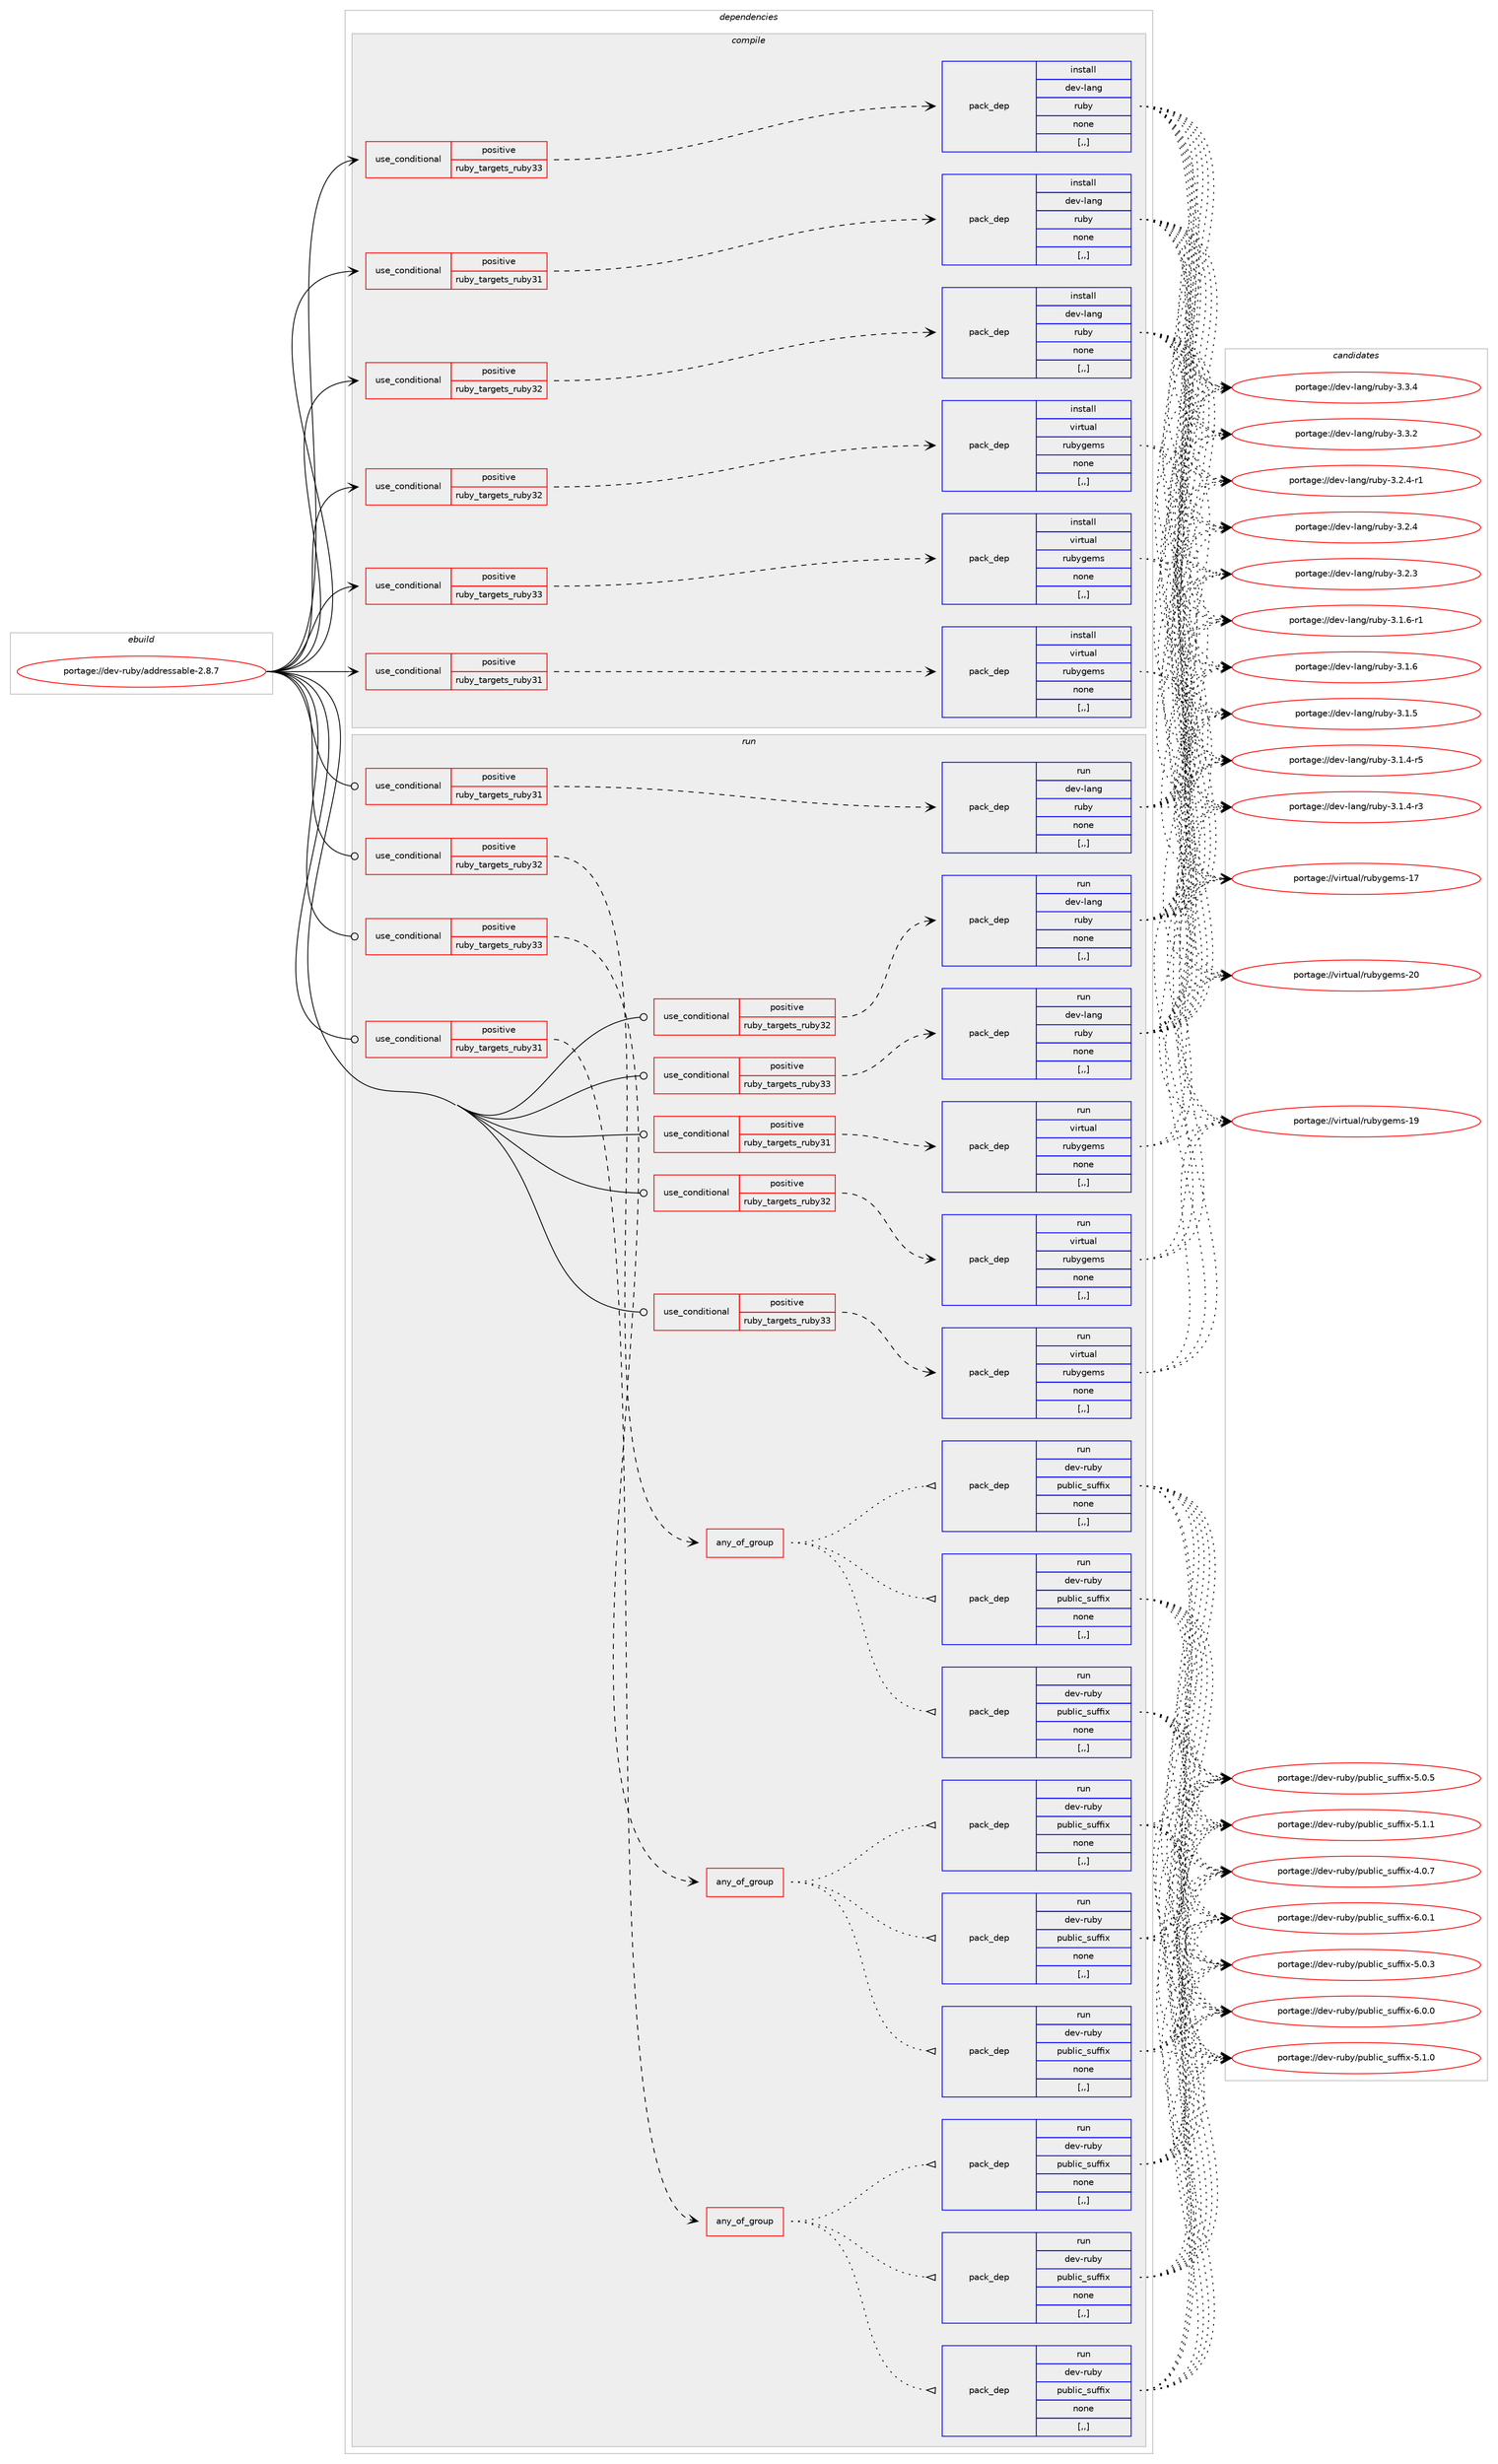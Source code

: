 digraph prolog {

# *************
# Graph options
# *************

newrank=true;
concentrate=true;
compound=true;
graph [rankdir=LR,fontname=Helvetica,fontsize=10,ranksep=1.5];#, ranksep=2.5, nodesep=0.2];
edge  [arrowhead=vee];
node  [fontname=Helvetica,fontsize=10];

# **********
# The ebuild
# **********

subgraph cluster_leftcol {
color=gray;
label=<<i>ebuild</i>>;
id [label="portage://dev-ruby/addressable-2.8.7", color=red, width=4, href="../dev-ruby/addressable-2.8.7.svg"];
}

# ****************
# The dependencies
# ****************

subgraph cluster_midcol {
color=gray;
label=<<i>dependencies</i>>;
subgraph cluster_compile {
fillcolor="#eeeeee";
style=filled;
label=<<i>compile</i>>;
subgraph cond44483 {
dependency176856 [label=<<TABLE BORDER="0" CELLBORDER="1" CELLSPACING="0" CELLPADDING="4"><TR><TD ROWSPAN="3" CELLPADDING="10">use_conditional</TD></TR><TR><TD>positive</TD></TR><TR><TD>ruby_targets_ruby31</TD></TR></TABLE>>, shape=none, color=red];
subgraph pack131088 {
dependency176857 [label=<<TABLE BORDER="0" CELLBORDER="1" CELLSPACING="0" CELLPADDING="4" WIDTH="220"><TR><TD ROWSPAN="6" CELLPADDING="30">pack_dep</TD></TR><TR><TD WIDTH="110">install</TD></TR><TR><TD>dev-lang</TD></TR><TR><TD>ruby</TD></TR><TR><TD>none</TD></TR><TR><TD>[,,]</TD></TR></TABLE>>, shape=none, color=blue];
}
dependency176856:e -> dependency176857:w [weight=20,style="dashed",arrowhead="vee"];
}
id:e -> dependency176856:w [weight=20,style="solid",arrowhead="vee"];
subgraph cond44484 {
dependency176858 [label=<<TABLE BORDER="0" CELLBORDER="1" CELLSPACING="0" CELLPADDING="4"><TR><TD ROWSPAN="3" CELLPADDING="10">use_conditional</TD></TR><TR><TD>positive</TD></TR><TR><TD>ruby_targets_ruby31</TD></TR></TABLE>>, shape=none, color=red];
subgraph pack131089 {
dependency176859 [label=<<TABLE BORDER="0" CELLBORDER="1" CELLSPACING="0" CELLPADDING="4" WIDTH="220"><TR><TD ROWSPAN="6" CELLPADDING="30">pack_dep</TD></TR><TR><TD WIDTH="110">install</TD></TR><TR><TD>virtual</TD></TR><TR><TD>rubygems</TD></TR><TR><TD>none</TD></TR><TR><TD>[,,]</TD></TR></TABLE>>, shape=none, color=blue];
}
dependency176858:e -> dependency176859:w [weight=20,style="dashed",arrowhead="vee"];
}
id:e -> dependency176858:w [weight=20,style="solid",arrowhead="vee"];
subgraph cond44485 {
dependency176860 [label=<<TABLE BORDER="0" CELLBORDER="1" CELLSPACING="0" CELLPADDING="4"><TR><TD ROWSPAN="3" CELLPADDING="10">use_conditional</TD></TR><TR><TD>positive</TD></TR><TR><TD>ruby_targets_ruby32</TD></TR></TABLE>>, shape=none, color=red];
subgraph pack131090 {
dependency176861 [label=<<TABLE BORDER="0" CELLBORDER="1" CELLSPACING="0" CELLPADDING="4" WIDTH="220"><TR><TD ROWSPAN="6" CELLPADDING="30">pack_dep</TD></TR><TR><TD WIDTH="110">install</TD></TR><TR><TD>dev-lang</TD></TR><TR><TD>ruby</TD></TR><TR><TD>none</TD></TR><TR><TD>[,,]</TD></TR></TABLE>>, shape=none, color=blue];
}
dependency176860:e -> dependency176861:w [weight=20,style="dashed",arrowhead="vee"];
}
id:e -> dependency176860:w [weight=20,style="solid",arrowhead="vee"];
subgraph cond44486 {
dependency176862 [label=<<TABLE BORDER="0" CELLBORDER="1" CELLSPACING="0" CELLPADDING="4"><TR><TD ROWSPAN="3" CELLPADDING="10">use_conditional</TD></TR><TR><TD>positive</TD></TR><TR><TD>ruby_targets_ruby32</TD></TR></TABLE>>, shape=none, color=red];
subgraph pack131091 {
dependency176863 [label=<<TABLE BORDER="0" CELLBORDER="1" CELLSPACING="0" CELLPADDING="4" WIDTH="220"><TR><TD ROWSPAN="6" CELLPADDING="30">pack_dep</TD></TR><TR><TD WIDTH="110">install</TD></TR><TR><TD>virtual</TD></TR><TR><TD>rubygems</TD></TR><TR><TD>none</TD></TR><TR><TD>[,,]</TD></TR></TABLE>>, shape=none, color=blue];
}
dependency176862:e -> dependency176863:w [weight=20,style="dashed",arrowhead="vee"];
}
id:e -> dependency176862:w [weight=20,style="solid",arrowhead="vee"];
subgraph cond44487 {
dependency176864 [label=<<TABLE BORDER="0" CELLBORDER="1" CELLSPACING="0" CELLPADDING="4"><TR><TD ROWSPAN="3" CELLPADDING="10">use_conditional</TD></TR><TR><TD>positive</TD></TR><TR><TD>ruby_targets_ruby33</TD></TR></TABLE>>, shape=none, color=red];
subgraph pack131092 {
dependency176865 [label=<<TABLE BORDER="0" CELLBORDER="1" CELLSPACING="0" CELLPADDING="4" WIDTH="220"><TR><TD ROWSPAN="6" CELLPADDING="30">pack_dep</TD></TR><TR><TD WIDTH="110">install</TD></TR><TR><TD>dev-lang</TD></TR><TR><TD>ruby</TD></TR><TR><TD>none</TD></TR><TR><TD>[,,]</TD></TR></TABLE>>, shape=none, color=blue];
}
dependency176864:e -> dependency176865:w [weight=20,style="dashed",arrowhead="vee"];
}
id:e -> dependency176864:w [weight=20,style="solid",arrowhead="vee"];
subgraph cond44488 {
dependency176866 [label=<<TABLE BORDER="0" CELLBORDER="1" CELLSPACING="0" CELLPADDING="4"><TR><TD ROWSPAN="3" CELLPADDING="10">use_conditional</TD></TR><TR><TD>positive</TD></TR><TR><TD>ruby_targets_ruby33</TD></TR></TABLE>>, shape=none, color=red];
subgraph pack131093 {
dependency176867 [label=<<TABLE BORDER="0" CELLBORDER="1" CELLSPACING="0" CELLPADDING="4" WIDTH="220"><TR><TD ROWSPAN="6" CELLPADDING="30">pack_dep</TD></TR><TR><TD WIDTH="110">install</TD></TR><TR><TD>virtual</TD></TR><TR><TD>rubygems</TD></TR><TR><TD>none</TD></TR><TR><TD>[,,]</TD></TR></TABLE>>, shape=none, color=blue];
}
dependency176866:e -> dependency176867:w [weight=20,style="dashed",arrowhead="vee"];
}
id:e -> dependency176866:w [weight=20,style="solid",arrowhead="vee"];
}
subgraph cluster_compileandrun {
fillcolor="#eeeeee";
style=filled;
label=<<i>compile and run</i>>;
}
subgraph cluster_run {
fillcolor="#eeeeee";
style=filled;
label=<<i>run</i>>;
subgraph cond44489 {
dependency176868 [label=<<TABLE BORDER="0" CELLBORDER="1" CELLSPACING="0" CELLPADDING="4"><TR><TD ROWSPAN="3" CELLPADDING="10">use_conditional</TD></TR><TR><TD>positive</TD></TR><TR><TD>ruby_targets_ruby31</TD></TR></TABLE>>, shape=none, color=red];
subgraph any1135 {
dependency176869 [label=<<TABLE BORDER="0" CELLBORDER="1" CELLSPACING="0" CELLPADDING="4"><TR><TD CELLPADDING="10">any_of_group</TD></TR></TABLE>>, shape=none, color=red];subgraph pack131094 {
dependency176870 [label=<<TABLE BORDER="0" CELLBORDER="1" CELLSPACING="0" CELLPADDING="4" WIDTH="220"><TR><TD ROWSPAN="6" CELLPADDING="30">pack_dep</TD></TR><TR><TD WIDTH="110">run</TD></TR><TR><TD>dev-ruby</TD></TR><TR><TD>public_suffix</TD></TR><TR><TD>none</TD></TR><TR><TD>[,,]</TD></TR></TABLE>>, shape=none, color=blue];
}
dependency176869:e -> dependency176870:w [weight=20,style="dotted",arrowhead="oinv"];
subgraph pack131095 {
dependency176871 [label=<<TABLE BORDER="0" CELLBORDER="1" CELLSPACING="0" CELLPADDING="4" WIDTH="220"><TR><TD ROWSPAN="6" CELLPADDING="30">pack_dep</TD></TR><TR><TD WIDTH="110">run</TD></TR><TR><TD>dev-ruby</TD></TR><TR><TD>public_suffix</TD></TR><TR><TD>none</TD></TR><TR><TD>[,,]</TD></TR></TABLE>>, shape=none, color=blue];
}
dependency176869:e -> dependency176871:w [weight=20,style="dotted",arrowhead="oinv"];
subgraph pack131096 {
dependency176872 [label=<<TABLE BORDER="0" CELLBORDER="1" CELLSPACING="0" CELLPADDING="4" WIDTH="220"><TR><TD ROWSPAN="6" CELLPADDING="30">pack_dep</TD></TR><TR><TD WIDTH="110">run</TD></TR><TR><TD>dev-ruby</TD></TR><TR><TD>public_suffix</TD></TR><TR><TD>none</TD></TR><TR><TD>[,,]</TD></TR></TABLE>>, shape=none, color=blue];
}
dependency176869:e -> dependency176872:w [weight=20,style="dotted",arrowhead="oinv"];
}
dependency176868:e -> dependency176869:w [weight=20,style="dashed",arrowhead="vee"];
}
id:e -> dependency176868:w [weight=20,style="solid",arrowhead="odot"];
subgraph cond44490 {
dependency176873 [label=<<TABLE BORDER="0" CELLBORDER="1" CELLSPACING="0" CELLPADDING="4"><TR><TD ROWSPAN="3" CELLPADDING="10">use_conditional</TD></TR><TR><TD>positive</TD></TR><TR><TD>ruby_targets_ruby31</TD></TR></TABLE>>, shape=none, color=red];
subgraph pack131097 {
dependency176874 [label=<<TABLE BORDER="0" CELLBORDER="1" CELLSPACING="0" CELLPADDING="4" WIDTH="220"><TR><TD ROWSPAN="6" CELLPADDING="30">pack_dep</TD></TR><TR><TD WIDTH="110">run</TD></TR><TR><TD>dev-lang</TD></TR><TR><TD>ruby</TD></TR><TR><TD>none</TD></TR><TR><TD>[,,]</TD></TR></TABLE>>, shape=none, color=blue];
}
dependency176873:e -> dependency176874:w [weight=20,style="dashed",arrowhead="vee"];
}
id:e -> dependency176873:w [weight=20,style="solid",arrowhead="odot"];
subgraph cond44491 {
dependency176875 [label=<<TABLE BORDER="0" CELLBORDER="1" CELLSPACING="0" CELLPADDING="4"><TR><TD ROWSPAN="3" CELLPADDING="10">use_conditional</TD></TR><TR><TD>positive</TD></TR><TR><TD>ruby_targets_ruby31</TD></TR></TABLE>>, shape=none, color=red];
subgraph pack131098 {
dependency176876 [label=<<TABLE BORDER="0" CELLBORDER="1" CELLSPACING="0" CELLPADDING="4" WIDTH="220"><TR><TD ROWSPAN="6" CELLPADDING="30">pack_dep</TD></TR><TR><TD WIDTH="110">run</TD></TR><TR><TD>virtual</TD></TR><TR><TD>rubygems</TD></TR><TR><TD>none</TD></TR><TR><TD>[,,]</TD></TR></TABLE>>, shape=none, color=blue];
}
dependency176875:e -> dependency176876:w [weight=20,style="dashed",arrowhead="vee"];
}
id:e -> dependency176875:w [weight=20,style="solid",arrowhead="odot"];
subgraph cond44492 {
dependency176877 [label=<<TABLE BORDER="0" CELLBORDER="1" CELLSPACING="0" CELLPADDING="4"><TR><TD ROWSPAN="3" CELLPADDING="10">use_conditional</TD></TR><TR><TD>positive</TD></TR><TR><TD>ruby_targets_ruby32</TD></TR></TABLE>>, shape=none, color=red];
subgraph any1136 {
dependency176878 [label=<<TABLE BORDER="0" CELLBORDER="1" CELLSPACING="0" CELLPADDING="4"><TR><TD CELLPADDING="10">any_of_group</TD></TR></TABLE>>, shape=none, color=red];subgraph pack131099 {
dependency176879 [label=<<TABLE BORDER="0" CELLBORDER="1" CELLSPACING="0" CELLPADDING="4" WIDTH="220"><TR><TD ROWSPAN="6" CELLPADDING="30">pack_dep</TD></TR><TR><TD WIDTH="110">run</TD></TR><TR><TD>dev-ruby</TD></TR><TR><TD>public_suffix</TD></TR><TR><TD>none</TD></TR><TR><TD>[,,]</TD></TR></TABLE>>, shape=none, color=blue];
}
dependency176878:e -> dependency176879:w [weight=20,style="dotted",arrowhead="oinv"];
subgraph pack131100 {
dependency176880 [label=<<TABLE BORDER="0" CELLBORDER="1" CELLSPACING="0" CELLPADDING="4" WIDTH="220"><TR><TD ROWSPAN="6" CELLPADDING="30">pack_dep</TD></TR><TR><TD WIDTH="110">run</TD></TR><TR><TD>dev-ruby</TD></TR><TR><TD>public_suffix</TD></TR><TR><TD>none</TD></TR><TR><TD>[,,]</TD></TR></TABLE>>, shape=none, color=blue];
}
dependency176878:e -> dependency176880:w [weight=20,style="dotted",arrowhead="oinv"];
subgraph pack131101 {
dependency176881 [label=<<TABLE BORDER="0" CELLBORDER="1" CELLSPACING="0" CELLPADDING="4" WIDTH="220"><TR><TD ROWSPAN="6" CELLPADDING="30">pack_dep</TD></TR><TR><TD WIDTH="110">run</TD></TR><TR><TD>dev-ruby</TD></TR><TR><TD>public_suffix</TD></TR><TR><TD>none</TD></TR><TR><TD>[,,]</TD></TR></TABLE>>, shape=none, color=blue];
}
dependency176878:e -> dependency176881:w [weight=20,style="dotted",arrowhead="oinv"];
}
dependency176877:e -> dependency176878:w [weight=20,style="dashed",arrowhead="vee"];
}
id:e -> dependency176877:w [weight=20,style="solid",arrowhead="odot"];
subgraph cond44493 {
dependency176882 [label=<<TABLE BORDER="0" CELLBORDER="1" CELLSPACING="0" CELLPADDING="4"><TR><TD ROWSPAN="3" CELLPADDING="10">use_conditional</TD></TR><TR><TD>positive</TD></TR><TR><TD>ruby_targets_ruby32</TD></TR></TABLE>>, shape=none, color=red];
subgraph pack131102 {
dependency176883 [label=<<TABLE BORDER="0" CELLBORDER="1" CELLSPACING="0" CELLPADDING="4" WIDTH="220"><TR><TD ROWSPAN="6" CELLPADDING="30">pack_dep</TD></TR><TR><TD WIDTH="110">run</TD></TR><TR><TD>dev-lang</TD></TR><TR><TD>ruby</TD></TR><TR><TD>none</TD></TR><TR><TD>[,,]</TD></TR></TABLE>>, shape=none, color=blue];
}
dependency176882:e -> dependency176883:w [weight=20,style="dashed",arrowhead="vee"];
}
id:e -> dependency176882:w [weight=20,style="solid",arrowhead="odot"];
subgraph cond44494 {
dependency176884 [label=<<TABLE BORDER="0" CELLBORDER="1" CELLSPACING="0" CELLPADDING="4"><TR><TD ROWSPAN="3" CELLPADDING="10">use_conditional</TD></TR><TR><TD>positive</TD></TR><TR><TD>ruby_targets_ruby32</TD></TR></TABLE>>, shape=none, color=red];
subgraph pack131103 {
dependency176885 [label=<<TABLE BORDER="0" CELLBORDER="1" CELLSPACING="0" CELLPADDING="4" WIDTH="220"><TR><TD ROWSPAN="6" CELLPADDING="30">pack_dep</TD></TR><TR><TD WIDTH="110">run</TD></TR><TR><TD>virtual</TD></TR><TR><TD>rubygems</TD></TR><TR><TD>none</TD></TR><TR><TD>[,,]</TD></TR></TABLE>>, shape=none, color=blue];
}
dependency176884:e -> dependency176885:w [weight=20,style="dashed",arrowhead="vee"];
}
id:e -> dependency176884:w [weight=20,style="solid",arrowhead="odot"];
subgraph cond44495 {
dependency176886 [label=<<TABLE BORDER="0" CELLBORDER="1" CELLSPACING="0" CELLPADDING="4"><TR><TD ROWSPAN="3" CELLPADDING="10">use_conditional</TD></TR><TR><TD>positive</TD></TR><TR><TD>ruby_targets_ruby33</TD></TR></TABLE>>, shape=none, color=red];
subgraph any1137 {
dependency176887 [label=<<TABLE BORDER="0" CELLBORDER="1" CELLSPACING="0" CELLPADDING="4"><TR><TD CELLPADDING="10">any_of_group</TD></TR></TABLE>>, shape=none, color=red];subgraph pack131104 {
dependency176888 [label=<<TABLE BORDER="0" CELLBORDER="1" CELLSPACING="0" CELLPADDING="4" WIDTH="220"><TR><TD ROWSPAN="6" CELLPADDING="30">pack_dep</TD></TR><TR><TD WIDTH="110">run</TD></TR><TR><TD>dev-ruby</TD></TR><TR><TD>public_suffix</TD></TR><TR><TD>none</TD></TR><TR><TD>[,,]</TD></TR></TABLE>>, shape=none, color=blue];
}
dependency176887:e -> dependency176888:w [weight=20,style="dotted",arrowhead="oinv"];
subgraph pack131105 {
dependency176889 [label=<<TABLE BORDER="0" CELLBORDER="1" CELLSPACING="0" CELLPADDING="4" WIDTH="220"><TR><TD ROWSPAN="6" CELLPADDING="30">pack_dep</TD></TR><TR><TD WIDTH="110">run</TD></TR><TR><TD>dev-ruby</TD></TR><TR><TD>public_suffix</TD></TR><TR><TD>none</TD></TR><TR><TD>[,,]</TD></TR></TABLE>>, shape=none, color=blue];
}
dependency176887:e -> dependency176889:w [weight=20,style="dotted",arrowhead="oinv"];
subgraph pack131106 {
dependency176890 [label=<<TABLE BORDER="0" CELLBORDER="1" CELLSPACING="0" CELLPADDING="4" WIDTH="220"><TR><TD ROWSPAN="6" CELLPADDING="30">pack_dep</TD></TR><TR><TD WIDTH="110">run</TD></TR><TR><TD>dev-ruby</TD></TR><TR><TD>public_suffix</TD></TR><TR><TD>none</TD></TR><TR><TD>[,,]</TD></TR></TABLE>>, shape=none, color=blue];
}
dependency176887:e -> dependency176890:w [weight=20,style="dotted",arrowhead="oinv"];
}
dependency176886:e -> dependency176887:w [weight=20,style="dashed",arrowhead="vee"];
}
id:e -> dependency176886:w [weight=20,style="solid",arrowhead="odot"];
subgraph cond44496 {
dependency176891 [label=<<TABLE BORDER="0" CELLBORDER="1" CELLSPACING="0" CELLPADDING="4"><TR><TD ROWSPAN="3" CELLPADDING="10">use_conditional</TD></TR><TR><TD>positive</TD></TR><TR><TD>ruby_targets_ruby33</TD></TR></TABLE>>, shape=none, color=red];
subgraph pack131107 {
dependency176892 [label=<<TABLE BORDER="0" CELLBORDER="1" CELLSPACING="0" CELLPADDING="4" WIDTH="220"><TR><TD ROWSPAN="6" CELLPADDING="30">pack_dep</TD></TR><TR><TD WIDTH="110">run</TD></TR><TR><TD>dev-lang</TD></TR><TR><TD>ruby</TD></TR><TR><TD>none</TD></TR><TR><TD>[,,]</TD></TR></TABLE>>, shape=none, color=blue];
}
dependency176891:e -> dependency176892:w [weight=20,style="dashed",arrowhead="vee"];
}
id:e -> dependency176891:w [weight=20,style="solid",arrowhead="odot"];
subgraph cond44497 {
dependency176893 [label=<<TABLE BORDER="0" CELLBORDER="1" CELLSPACING="0" CELLPADDING="4"><TR><TD ROWSPAN="3" CELLPADDING="10">use_conditional</TD></TR><TR><TD>positive</TD></TR><TR><TD>ruby_targets_ruby33</TD></TR></TABLE>>, shape=none, color=red];
subgraph pack131108 {
dependency176894 [label=<<TABLE BORDER="0" CELLBORDER="1" CELLSPACING="0" CELLPADDING="4" WIDTH="220"><TR><TD ROWSPAN="6" CELLPADDING="30">pack_dep</TD></TR><TR><TD WIDTH="110">run</TD></TR><TR><TD>virtual</TD></TR><TR><TD>rubygems</TD></TR><TR><TD>none</TD></TR><TR><TD>[,,]</TD></TR></TABLE>>, shape=none, color=blue];
}
dependency176893:e -> dependency176894:w [weight=20,style="dashed",arrowhead="vee"];
}
id:e -> dependency176893:w [weight=20,style="solid",arrowhead="odot"];
}
}

# **************
# The candidates
# **************

subgraph cluster_choices {
rank=same;
color=gray;
label=<<i>candidates</i>>;

subgraph choice131088 {
color=black;
nodesep=1;
choice10010111845108971101034711411798121455146514652 [label="portage://dev-lang/ruby-3.3.4", color=red, width=4,href="../dev-lang/ruby-3.3.4.svg"];
choice10010111845108971101034711411798121455146514650 [label="portage://dev-lang/ruby-3.3.2", color=red, width=4,href="../dev-lang/ruby-3.3.2.svg"];
choice100101118451089711010347114117981214551465046524511449 [label="portage://dev-lang/ruby-3.2.4-r1", color=red, width=4,href="../dev-lang/ruby-3.2.4-r1.svg"];
choice10010111845108971101034711411798121455146504652 [label="portage://dev-lang/ruby-3.2.4", color=red, width=4,href="../dev-lang/ruby-3.2.4.svg"];
choice10010111845108971101034711411798121455146504651 [label="portage://dev-lang/ruby-3.2.3", color=red, width=4,href="../dev-lang/ruby-3.2.3.svg"];
choice100101118451089711010347114117981214551464946544511449 [label="portage://dev-lang/ruby-3.1.6-r1", color=red, width=4,href="../dev-lang/ruby-3.1.6-r1.svg"];
choice10010111845108971101034711411798121455146494654 [label="portage://dev-lang/ruby-3.1.6", color=red, width=4,href="../dev-lang/ruby-3.1.6.svg"];
choice10010111845108971101034711411798121455146494653 [label="portage://dev-lang/ruby-3.1.5", color=red, width=4,href="../dev-lang/ruby-3.1.5.svg"];
choice100101118451089711010347114117981214551464946524511453 [label="portage://dev-lang/ruby-3.1.4-r5", color=red, width=4,href="../dev-lang/ruby-3.1.4-r5.svg"];
choice100101118451089711010347114117981214551464946524511451 [label="portage://dev-lang/ruby-3.1.4-r3", color=red, width=4,href="../dev-lang/ruby-3.1.4-r3.svg"];
dependency176857:e -> choice10010111845108971101034711411798121455146514652:w [style=dotted,weight="100"];
dependency176857:e -> choice10010111845108971101034711411798121455146514650:w [style=dotted,weight="100"];
dependency176857:e -> choice100101118451089711010347114117981214551465046524511449:w [style=dotted,weight="100"];
dependency176857:e -> choice10010111845108971101034711411798121455146504652:w [style=dotted,weight="100"];
dependency176857:e -> choice10010111845108971101034711411798121455146504651:w [style=dotted,weight="100"];
dependency176857:e -> choice100101118451089711010347114117981214551464946544511449:w [style=dotted,weight="100"];
dependency176857:e -> choice10010111845108971101034711411798121455146494654:w [style=dotted,weight="100"];
dependency176857:e -> choice10010111845108971101034711411798121455146494653:w [style=dotted,weight="100"];
dependency176857:e -> choice100101118451089711010347114117981214551464946524511453:w [style=dotted,weight="100"];
dependency176857:e -> choice100101118451089711010347114117981214551464946524511451:w [style=dotted,weight="100"];
}
subgraph choice131089 {
color=black;
nodesep=1;
choice118105114116117971084711411798121103101109115455048 [label="portage://virtual/rubygems-20", color=red, width=4,href="../virtual/rubygems-20.svg"];
choice118105114116117971084711411798121103101109115454957 [label="portage://virtual/rubygems-19", color=red, width=4,href="../virtual/rubygems-19.svg"];
choice118105114116117971084711411798121103101109115454955 [label="portage://virtual/rubygems-17", color=red, width=4,href="../virtual/rubygems-17.svg"];
dependency176859:e -> choice118105114116117971084711411798121103101109115455048:w [style=dotted,weight="100"];
dependency176859:e -> choice118105114116117971084711411798121103101109115454957:w [style=dotted,weight="100"];
dependency176859:e -> choice118105114116117971084711411798121103101109115454955:w [style=dotted,weight="100"];
}
subgraph choice131090 {
color=black;
nodesep=1;
choice10010111845108971101034711411798121455146514652 [label="portage://dev-lang/ruby-3.3.4", color=red, width=4,href="../dev-lang/ruby-3.3.4.svg"];
choice10010111845108971101034711411798121455146514650 [label="portage://dev-lang/ruby-3.3.2", color=red, width=4,href="../dev-lang/ruby-3.3.2.svg"];
choice100101118451089711010347114117981214551465046524511449 [label="portage://dev-lang/ruby-3.2.4-r1", color=red, width=4,href="../dev-lang/ruby-3.2.4-r1.svg"];
choice10010111845108971101034711411798121455146504652 [label="portage://dev-lang/ruby-3.2.4", color=red, width=4,href="../dev-lang/ruby-3.2.4.svg"];
choice10010111845108971101034711411798121455146504651 [label="portage://dev-lang/ruby-3.2.3", color=red, width=4,href="../dev-lang/ruby-3.2.3.svg"];
choice100101118451089711010347114117981214551464946544511449 [label="portage://dev-lang/ruby-3.1.6-r1", color=red, width=4,href="../dev-lang/ruby-3.1.6-r1.svg"];
choice10010111845108971101034711411798121455146494654 [label="portage://dev-lang/ruby-3.1.6", color=red, width=4,href="../dev-lang/ruby-3.1.6.svg"];
choice10010111845108971101034711411798121455146494653 [label="portage://dev-lang/ruby-3.1.5", color=red, width=4,href="../dev-lang/ruby-3.1.5.svg"];
choice100101118451089711010347114117981214551464946524511453 [label="portage://dev-lang/ruby-3.1.4-r5", color=red, width=4,href="../dev-lang/ruby-3.1.4-r5.svg"];
choice100101118451089711010347114117981214551464946524511451 [label="portage://dev-lang/ruby-3.1.4-r3", color=red, width=4,href="../dev-lang/ruby-3.1.4-r3.svg"];
dependency176861:e -> choice10010111845108971101034711411798121455146514652:w [style=dotted,weight="100"];
dependency176861:e -> choice10010111845108971101034711411798121455146514650:w [style=dotted,weight="100"];
dependency176861:e -> choice100101118451089711010347114117981214551465046524511449:w [style=dotted,weight="100"];
dependency176861:e -> choice10010111845108971101034711411798121455146504652:w [style=dotted,weight="100"];
dependency176861:e -> choice10010111845108971101034711411798121455146504651:w [style=dotted,weight="100"];
dependency176861:e -> choice100101118451089711010347114117981214551464946544511449:w [style=dotted,weight="100"];
dependency176861:e -> choice10010111845108971101034711411798121455146494654:w [style=dotted,weight="100"];
dependency176861:e -> choice10010111845108971101034711411798121455146494653:w [style=dotted,weight="100"];
dependency176861:e -> choice100101118451089711010347114117981214551464946524511453:w [style=dotted,weight="100"];
dependency176861:e -> choice100101118451089711010347114117981214551464946524511451:w [style=dotted,weight="100"];
}
subgraph choice131091 {
color=black;
nodesep=1;
choice118105114116117971084711411798121103101109115455048 [label="portage://virtual/rubygems-20", color=red, width=4,href="../virtual/rubygems-20.svg"];
choice118105114116117971084711411798121103101109115454957 [label="portage://virtual/rubygems-19", color=red, width=4,href="../virtual/rubygems-19.svg"];
choice118105114116117971084711411798121103101109115454955 [label="portage://virtual/rubygems-17", color=red, width=4,href="../virtual/rubygems-17.svg"];
dependency176863:e -> choice118105114116117971084711411798121103101109115455048:w [style=dotted,weight="100"];
dependency176863:e -> choice118105114116117971084711411798121103101109115454957:w [style=dotted,weight="100"];
dependency176863:e -> choice118105114116117971084711411798121103101109115454955:w [style=dotted,weight="100"];
}
subgraph choice131092 {
color=black;
nodesep=1;
choice10010111845108971101034711411798121455146514652 [label="portage://dev-lang/ruby-3.3.4", color=red, width=4,href="../dev-lang/ruby-3.3.4.svg"];
choice10010111845108971101034711411798121455146514650 [label="portage://dev-lang/ruby-3.3.2", color=red, width=4,href="../dev-lang/ruby-3.3.2.svg"];
choice100101118451089711010347114117981214551465046524511449 [label="portage://dev-lang/ruby-3.2.4-r1", color=red, width=4,href="../dev-lang/ruby-3.2.4-r1.svg"];
choice10010111845108971101034711411798121455146504652 [label="portage://dev-lang/ruby-3.2.4", color=red, width=4,href="../dev-lang/ruby-3.2.4.svg"];
choice10010111845108971101034711411798121455146504651 [label="portage://dev-lang/ruby-3.2.3", color=red, width=4,href="../dev-lang/ruby-3.2.3.svg"];
choice100101118451089711010347114117981214551464946544511449 [label="portage://dev-lang/ruby-3.1.6-r1", color=red, width=4,href="../dev-lang/ruby-3.1.6-r1.svg"];
choice10010111845108971101034711411798121455146494654 [label="portage://dev-lang/ruby-3.1.6", color=red, width=4,href="../dev-lang/ruby-3.1.6.svg"];
choice10010111845108971101034711411798121455146494653 [label="portage://dev-lang/ruby-3.1.5", color=red, width=4,href="../dev-lang/ruby-3.1.5.svg"];
choice100101118451089711010347114117981214551464946524511453 [label="portage://dev-lang/ruby-3.1.4-r5", color=red, width=4,href="../dev-lang/ruby-3.1.4-r5.svg"];
choice100101118451089711010347114117981214551464946524511451 [label="portage://dev-lang/ruby-3.1.4-r3", color=red, width=4,href="../dev-lang/ruby-3.1.4-r3.svg"];
dependency176865:e -> choice10010111845108971101034711411798121455146514652:w [style=dotted,weight="100"];
dependency176865:e -> choice10010111845108971101034711411798121455146514650:w [style=dotted,weight="100"];
dependency176865:e -> choice100101118451089711010347114117981214551465046524511449:w [style=dotted,weight="100"];
dependency176865:e -> choice10010111845108971101034711411798121455146504652:w [style=dotted,weight="100"];
dependency176865:e -> choice10010111845108971101034711411798121455146504651:w [style=dotted,weight="100"];
dependency176865:e -> choice100101118451089711010347114117981214551464946544511449:w [style=dotted,weight="100"];
dependency176865:e -> choice10010111845108971101034711411798121455146494654:w [style=dotted,weight="100"];
dependency176865:e -> choice10010111845108971101034711411798121455146494653:w [style=dotted,weight="100"];
dependency176865:e -> choice100101118451089711010347114117981214551464946524511453:w [style=dotted,weight="100"];
dependency176865:e -> choice100101118451089711010347114117981214551464946524511451:w [style=dotted,weight="100"];
}
subgraph choice131093 {
color=black;
nodesep=1;
choice118105114116117971084711411798121103101109115455048 [label="portage://virtual/rubygems-20", color=red, width=4,href="../virtual/rubygems-20.svg"];
choice118105114116117971084711411798121103101109115454957 [label="portage://virtual/rubygems-19", color=red, width=4,href="../virtual/rubygems-19.svg"];
choice118105114116117971084711411798121103101109115454955 [label="portage://virtual/rubygems-17", color=red, width=4,href="../virtual/rubygems-17.svg"];
dependency176867:e -> choice118105114116117971084711411798121103101109115455048:w [style=dotted,weight="100"];
dependency176867:e -> choice118105114116117971084711411798121103101109115454957:w [style=dotted,weight="100"];
dependency176867:e -> choice118105114116117971084711411798121103101109115454955:w [style=dotted,weight="100"];
}
subgraph choice131094 {
color=black;
nodesep=1;
choice100101118451141179812147112117981081059995115117102102105120455446484649 [label="portage://dev-ruby/public_suffix-6.0.1", color=red, width=4,href="../dev-ruby/public_suffix-6.0.1.svg"];
choice100101118451141179812147112117981081059995115117102102105120455446484648 [label="portage://dev-ruby/public_suffix-6.0.0", color=red, width=4,href="../dev-ruby/public_suffix-6.0.0.svg"];
choice100101118451141179812147112117981081059995115117102102105120455346494649 [label="portage://dev-ruby/public_suffix-5.1.1", color=red, width=4,href="../dev-ruby/public_suffix-5.1.1.svg"];
choice100101118451141179812147112117981081059995115117102102105120455346494648 [label="portage://dev-ruby/public_suffix-5.1.0", color=red, width=4,href="../dev-ruby/public_suffix-5.1.0.svg"];
choice100101118451141179812147112117981081059995115117102102105120455346484653 [label="portage://dev-ruby/public_suffix-5.0.5", color=red, width=4,href="../dev-ruby/public_suffix-5.0.5.svg"];
choice100101118451141179812147112117981081059995115117102102105120455346484651 [label="portage://dev-ruby/public_suffix-5.0.3", color=red, width=4,href="../dev-ruby/public_suffix-5.0.3.svg"];
choice100101118451141179812147112117981081059995115117102102105120455246484655 [label="portage://dev-ruby/public_suffix-4.0.7", color=red, width=4,href="../dev-ruby/public_suffix-4.0.7.svg"];
dependency176870:e -> choice100101118451141179812147112117981081059995115117102102105120455446484649:w [style=dotted,weight="100"];
dependency176870:e -> choice100101118451141179812147112117981081059995115117102102105120455446484648:w [style=dotted,weight="100"];
dependency176870:e -> choice100101118451141179812147112117981081059995115117102102105120455346494649:w [style=dotted,weight="100"];
dependency176870:e -> choice100101118451141179812147112117981081059995115117102102105120455346494648:w [style=dotted,weight="100"];
dependency176870:e -> choice100101118451141179812147112117981081059995115117102102105120455346484653:w [style=dotted,weight="100"];
dependency176870:e -> choice100101118451141179812147112117981081059995115117102102105120455346484651:w [style=dotted,weight="100"];
dependency176870:e -> choice100101118451141179812147112117981081059995115117102102105120455246484655:w [style=dotted,weight="100"];
}
subgraph choice131095 {
color=black;
nodesep=1;
choice100101118451141179812147112117981081059995115117102102105120455446484649 [label="portage://dev-ruby/public_suffix-6.0.1", color=red, width=4,href="../dev-ruby/public_suffix-6.0.1.svg"];
choice100101118451141179812147112117981081059995115117102102105120455446484648 [label="portage://dev-ruby/public_suffix-6.0.0", color=red, width=4,href="../dev-ruby/public_suffix-6.0.0.svg"];
choice100101118451141179812147112117981081059995115117102102105120455346494649 [label="portage://dev-ruby/public_suffix-5.1.1", color=red, width=4,href="../dev-ruby/public_suffix-5.1.1.svg"];
choice100101118451141179812147112117981081059995115117102102105120455346494648 [label="portage://dev-ruby/public_suffix-5.1.0", color=red, width=4,href="../dev-ruby/public_suffix-5.1.0.svg"];
choice100101118451141179812147112117981081059995115117102102105120455346484653 [label="portage://dev-ruby/public_suffix-5.0.5", color=red, width=4,href="../dev-ruby/public_suffix-5.0.5.svg"];
choice100101118451141179812147112117981081059995115117102102105120455346484651 [label="portage://dev-ruby/public_suffix-5.0.3", color=red, width=4,href="../dev-ruby/public_suffix-5.0.3.svg"];
choice100101118451141179812147112117981081059995115117102102105120455246484655 [label="portage://dev-ruby/public_suffix-4.0.7", color=red, width=4,href="../dev-ruby/public_suffix-4.0.7.svg"];
dependency176871:e -> choice100101118451141179812147112117981081059995115117102102105120455446484649:w [style=dotted,weight="100"];
dependency176871:e -> choice100101118451141179812147112117981081059995115117102102105120455446484648:w [style=dotted,weight="100"];
dependency176871:e -> choice100101118451141179812147112117981081059995115117102102105120455346494649:w [style=dotted,weight="100"];
dependency176871:e -> choice100101118451141179812147112117981081059995115117102102105120455346494648:w [style=dotted,weight="100"];
dependency176871:e -> choice100101118451141179812147112117981081059995115117102102105120455346484653:w [style=dotted,weight="100"];
dependency176871:e -> choice100101118451141179812147112117981081059995115117102102105120455346484651:w [style=dotted,weight="100"];
dependency176871:e -> choice100101118451141179812147112117981081059995115117102102105120455246484655:w [style=dotted,weight="100"];
}
subgraph choice131096 {
color=black;
nodesep=1;
choice100101118451141179812147112117981081059995115117102102105120455446484649 [label="portage://dev-ruby/public_suffix-6.0.1", color=red, width=4,href="../dev-ruby/public_suffix-6.0.1.svg"];
choice100101118451141179812147112117981081059995115117102102105120455446484648 [label="portage://dev-ruby/public_suffix-6.0.0", color=red, width=4,href="../dev-ruby/public_suffix-6.0.0.svg"];
choice100101118451141179812147112117981081059995115117102102105120455346494649 [label="portage://dev-ruby/public_suffix-5.1.1", color=red, width=4,href="../dev-ruby/public_suffix-5.1.1.svg"];
choice100101118451141179812147112117981081059995115117102102105120455346494648 [label="portage://dev-ruby/public_suffix-5.1.0", color=red, width=4,href="../dev-ruby/public_suffix-5.1.0.svg"];
choice100101118451141179812147112117981081059995115117102102105120455346484653 [label="portage://dev-ruby/public_suffix-5.0.5", color=red, width=4,href="../dev-ruby/public_suffix-5.0.5.svg"];
choice100101118451141179812147112117981081059995115117102102105120455346484651 [label="portage://dev-ruby/public_suffix-5.0.3", color=red, width=4,href="../dev-ruby/public_suffix-5.0.3.svg"];
choice100101118451141179812147112117981081059995115117102102105120455246484655 [label="portage://dev-ruby/public_suffix-4.0.7", color=red, width=4,href="../dev-ruby/public_suffix-4.0.7.svg"];
dependency176872:e -> choice100101118451141179812147112117981081059995115117102102105120455446484649:w [style=dotted,weight="100"];
dependency176872:e -> choice100101118451141179812147112117981081059995115117102102105120455446484648:w [style=dotted,weight="100"];
dependency176872:e -> choice100101118451141179812147112117981081059995115117102102105120455346494649:w [style=dotted,weight="100"];
dependency176872:e -> choice100101118451141179812147112117981081059995115117102102105120455346494648:w [style=dotted,weight="100"];
dependency176872:e -> choice100101118451141179812147112117981081059995115117102102105120455346484653:w [style=dotted,weight="100"];
dependency176872:e -> choice100101118451141179812147112117981081059995115117102102105120455346484651:w [style=dotted,weight="100"];
dependency176872:e -> choice100101118451141179812147112117981081059995115117102102105120455246484655:w [style=dotted,weight="100"];
}
subgraph choice131097 {
color=black;
nodesep=1;
choice10010111845108971101034711411798121455146514652 [label="portage://dev-lang/ruby-3.3.4", color=red, width=4,href="../dev-lang/ruby-3.3.4.svg"];
choice10010111845108971101034711411798121455146514650 [label="portage://dev-lang/ruby-3.3.2", color=red, width=4,href="../dev-lang/ruby-3.3.2.svg"];
choice100101118451089711010347114117981214551465046524511449 [label="portage://dev-lang/ruby-3.2.4-r1", color=red, width=4,href="../dev-lang/ruby-3.2.4-r1.svg"];
choice10010111845108971101034711411798121455146504652 [label="portage://dev-lang/ruby-3.2.4", color=red, width=4,href="../dev-lang/ruby-3.2.4.svg"];
choice10010111845108971101034711411798121455146504651 [label="portage://dev-lang/ruby-3.2.3", color=red, width=4,href="../dev-lang/ruby-3.2.3.svg"];
choice100101118451089711010347114117981214551464946544511449 [label="portage://dev-lang/ruby-3.1.6-r1", color=red, width=4,href="../dev-lang/ruby-3.1.6-r1.svg"];
choice10010111845108971101034711411798121455146494654 [label="portage://dev-lang/ruby-3.1.6", color=red, width=4,href="../dev-lang/ruby-3.1.6.svg"];
choice10010111845108971101034711411798121455146494653 [label="portage://dev-lang/ruby-3.1.5", color=red, width=4,href="../dev-lang/ruby-3.1.5.svg"];
choice100101118451089711010347114117981214551464946524511453 [label="portage://dev-lang/ruby-3.1.4-r5", color=red, width=4,href="../dev-lang/ruby-3.1.4-r5.svg"];
choice100101118451089711010347114117981214551464946524511451 [label="portage://dev-lang/ruby-3.1.4-r3", color=red, width=4,href="../dev-lang/ruby-3.1.4-r3.svg"];
dependency176874:e -> choice10010111845108971101034711411798121455146514652:w [style=dotted,weight="100"];
dependency176874:e -> choice10010111845108971101034711411798121455146514650:w [style=dotted,weight="100"];
dependency176874:e -> choice100101118451089711010347114117981214551465046524511449:w [style=dotted,weight="100"];
dependency176874:e -> choice10010111845108971101034711411798121455146504652:w [style=dotted,weight="100"];
dependency176874:e -> choice10010111845108971101034711411798121455146504651:w [style=dotted,weight="100"];
dependency176874:e -> choice100101118451089711010347114117981214551464946544511449:w [style=dotted,weight="100"];
dependency176874:e -> choice10010111845108971101034711411798121455146494654:w [style=dotted,weight="100"];
dependency176874:e -> choice10010111845108971101034711411798121455146494653:w [style=dotted,weight="100"];
dependency176874:e -> choice100101118451089711010347114117981214551464946524511453:w [style=dotted,weight="100"];
dependency176874:e -> choice100101118451089711010347114117981214551464946524511451:w [style=dotted,weight="100"];
}
subgraph choice131098 {
color=black;
nodesep=1;
choice118105114116117971084711411798121103101109115455048 [label="portage://virtual/rubygems-20", color=red, width=4,href="../virtual/rubygems-20.svg"];
choice118105114116117971084711411798121103101109115454957 [label="portage://virtual/rubygems-19", color=red, width=4,href="../virtual/rubygems-19.svg"];
choice118105114116117971084711411798121103101109115454955 [label="portage://virtual/rubygems-17", color=red, width=4,href="../virtual/rubygems-17.svg"];
dependency176876:e -> choice118105114116117971084711411798121103101109115455048:w [style=dotted,weight="100"];
dependency176876:e -> choice118105114116117971084711411798121103101109115454957:w [style=dotted,weight="100"];
dependency176876:e -> choice118105114116117971084711411798121103101109115454955:w [style=dotted,weight="100"];
}
subgraph choice131099 {
color=black;
nodesep=1;
choice100101118451141179812147112117981081059995115117102102105120455446484649 [label="portage://dev-ruby/public_suffix-6.0.1", color=red, width=4,href="../dev-ruby/public_suffix-6.0.1.svg"];
choice100101118451141179812147112117981081059995115117102102105120455446484648 [label="portage://dev-ruby/public_suffix-6.0.0", color=red, width=4,href="../dev-ruby/public_suffix-6.0.0.svg"];
choice100101118451141179812147112117981081059995115117102102105120455346494649 [label="portage://dev-ruby/public_suffix-5.1.1", color=red, width=4,href="../dev-ruby/public_suffix-5.1.1.svg"];
choice100101118451141179812147112117981081059995115117102102105120455346494648 [label="portage://dev-ruby/public_suffix-5.1.0", color=red, width=4,href="../dev-ruby/public_suffix-5.1.0.svg"];
choice100101118451141179812147112117981081059995115117102102105120455346484653 [label="portage://dev-ruby/public_suffix-5.0.5", color=red, width=4,href="../dev-ruby/public_suffix-5.0.5.svg"];
choice100101118451141179812147112117981081059995115117102102105120455346484651 [label="portage://dev-ruby/public_suffix-5.0.3", color=red, width=4,href="../dev-ruby/public_suffix-5.0.3.svg"];
choice100101118451141179812147112117981081059995115117102102105120455246484655 [label="portage://dev-ruby/public_suffix-4.0.7", color=red, width=4,href="../dev-ruby/public_suffix-4.0.7.svg"];
dependency176879:e -> choice100101118451141179812147112117981081059995115117102102105120455446484649:w [style=dotted,weight="100"];
dependency176879:e -> choice100101118451141179812147112117981081059995115117102102105120455446484648:w [style=dotted,weight="100"];
dependency176879:e -> choice100101118451141179812147112117981081059995115117102102105120455346494649:w [style=dotted,weight="100"];
dependency176879:e -> choice100101118451141179812147112117981081059995115117102102105120455346494648:w [style=dotted,weight="100"];
dependency176879:e -> choice100101118451141179812147112117981081059995115117102102105120455346484653:w [style=dotted,weight="100"];
dependency176879:e -> choice100101118451141179812147112117981081059995115117102102105120455346484651:w [style=dotted,weight="100"];
dependency176879:e -> choice100101118451141179812147112117981081059995115117102102105120455246484655:w [style=dotted,weight="100"];
}
subgraph choice131100 {
color=black;
nodesep=1;
choice100101118451141179812147112117981081059995115117102102105120455446484649 [label="portage://dev-ruby/public_suffix-6.0.1", color=red, width=4,href="../dev-ruby/public_suffix-6.0.1.svg"];
choice100101118451141179812147112117981081059995115117102102105120455446484648 [label="portage://dev-ruby/public_suffix-6.0.0", color=red, width=4,href="../dev-ruby/public_suffix-6.0.0.svg"];
choice100101118451141179812147112117981081059995115117102102105120455346494649 [label="portage://dev-ruby/public_suffix-5.1.1", color=red, width=4,href="../dev-ruby/public_suffix-5.1.1.svg"];
choice100101118451141179812147112117981081059995115117102102105120455346494648 [label="portage://dev-ruby/public_suffix-5.1.0", color=red, width=4,href="../dev-ruby/public_suffix-5.1.0.svg"];
choice100101118451141179812147112117981081059995115117102102105120455346484653 [label="portage://dev-ruby/public_suffix-5.0.5", color=red, width=4,href="../dev-ruby/public_suffix-5.0.5.svg"];
choice100101118451141179812147112117981081059995115117102102105120455346484651 [label="portage://dev-ruby/public_suffix-5.0.3", color=red, width=4,href="../dev-ruby/public_suffix-5.0.3.svg"];
choice100101118451141179812147112117981081059995115117102102105120455246484655 [label="portage://dev-ruby/public_suffix-4.0.7", color=red, width=4,href="../dev-ruby/public_suffix-4.0.7.svg"];
dependency176880:e -> choice100101118451141179812147112117981081059995115117102102105120455446484649:w [style=dotted,weight="100"];
dependency176880:e -> choice100101118451141179812147112117981081059995115117102102105120455446484648:w [style=dotted,weight="100"];
dependency176880:e -> choice100101118451141179812147112117981081059995115117102102105120455346494649:w [style=dotted,weight="100"];
dependency176880:e -> choice100101118451141179812147112117981081059995115117102102105120455346494648:w [style=dotted,weight="100"];
dependency176880:e -> choice100101118451141179812147112117981081059995115117102102105120455346484653:w [style=dotted,weight="100"];
dependency176880:e -> choice100101118451141179812147112117981081059995115117102102105120455346484651:w [style=dotted,weight="100"];
dependency176880:e -> choice100101118451141179812147112117981081059995115117102102105120455246484655:w [style=dotted,weight="100"];
}
subgraph choice131101 {
color=black;
nodesep=1;
choice100101118451141179812147112117981081059995115117102102105120455446484649 [label="portage://dev-ruby/public_suffix-6.0.1", color=red, width=4,href="../dev-ruby/public_suffix-6.0.1.svg"];
choice100101118451141179812147112117981081059995115117102102105120455446484648 [label="portage://dev-ruby/public_suffix-6.0.0", color=red, width=4,href="../dev-ruby/public_suffix-6.0.0.svg"];
choice100101118451141179812147112117981081059995115117102102105120455346494649 [label="portage://dev-ruby/public_suffix-5.1.1", color=red, width=4,href="../dev-ruby/public_suffix-5.1.1.svg"];
choice100101118451141179812147112117981081059995115117102102105120455346494648 [label="portage://dev-ruby/public_suffix-5.1.0", color=red, width=4,href="../dev-ruby/public_suffix-5.1.0.svg"];
choice100101118451141179812147112117981081059995115117102102105120455346484653 [label="portage://dev-ruby/public_suffix-5.0.5", color=red, width=4,href="../dev-ruby/public_suffix-5.0.5.svg"];
choice100101118451141179812147112117981081059995115117102102105120455346484651 [label="portage://dev-ruby/public_suffix-5.0.3", color=red, width=4,href="../dev-ruby/public_suffix-5.0.3.svg"];
choice100101118451141179812147112117981081059995115117102102105120455246484655 [label="portage://dev-ruby/public_suffix-4.0.7", color=red, width=4,href="../dev-ruby/public_suffix-4.0.7.svg"];
dependency176881:e -> choice100101118451141179812147112117981081059995115117102102105120455446484649:w [style=dotted,weight="100"];
dependency176881:e -> choice100101118451141179812147112117981081059995115117102102105120455446484648:w [style=dotted,weight="100"];
dependency176881:e -> choice100101118451141179812147112117981081059995115117102102105120455346494649:w [style=dotted,weight="100"];
dependency176881:e -> choice100101118451141179812147112117981081059995115117102102105120455346494648:w [style=dotted,weight="100"];
dependency176881:e -> choice100101118451141179812147112117981081059995115117102102105120455346484653:w [style=dotted,weight="100"];
dependency176881:e -> choice100101118451141179812147112117981081059995115117102102105120455346484651:w [style=dotted,weight="100"];
dependency176881:e -> choice100101118451141179812147112117981081059995115117102102105120455246484655:w [style=dotted,weight="100"];
}
subgraph choice131102 {
color=black;
nodesep=1;
choice10010111845108971101034711411798121455146514652 [label="portage://dev-lang/ruby-3.3.4", color=red, width=4,href="../dev-lang/ruby-3.3.4.svg"];
choice10010111845108971101034711411798121455146514650 [label="portage://dev-lang/ruby-3.3.2", color=red, width=4,href="../dev-lang/ruby-3.3.2.svg"];
choice100101118451089711010347114117981214551465046524511449 [label="portage://dev-lang/ruby-3.2.4-r1", color=red, width=4,href="../dev-lang/ruby-3.2.4-r1.svg"];
choice10010111845108971101034711411798121455146504652 [label="portage://dev-lang/ruby-3.2.4", color=red, width=4,href="../dev-lang/ruby-3.2.4.svg"];
choice10010111845108971101034711411798121455146504651 [label="portage://dev-lang/ruby-3.2.3", color=red, width=4,href="../dev-lang/ruby-3.2.3.svg"];
choice100101118451089711010347114117981214551464946544511449 [label="portage://dev-lang/ruby-3.1.6-r1", color=red, width=4,href="../dev-lang/ruby-3.1.6-r1.svg"];
choice10010111845108971101034711411798121455146494654 [label="portage://dev-lang/ruby-3.1.6", color=red, width=4,href="../dev-lang/ruby-3.1.6.svg"];
choice10010111845108971101034711411798121455146494653 [label="portage://dev-lang/ruby-3.1.5", color=red, width=4,href="../dev-lang/ruby-3.1.5.svg"];
choice100101118451089711010347114117981214551464946524511453 [label="portage://dev-lang/ruby-3.1.4-r5", color=red, width=4,href="../dev-lang/ruby-3.1.4-r5.svg"];
choice100101118451089711010347114117981214551464946524511451 [label="portage://dev-lang/ruby-3.1.4-r3", color=red, width=4,href="../dev-lang/ruby-3.1.4-r3.svg"];
dependency176883:e -> choice10010111845108971101034711411798121455146514652:w [style=dotted,weight="100"];
dependency176883:e -> choice10010111845108971101034711411798121455146514650:w [style=dotted,weight="100"];
dependency176883:e -> choice100101118451089711010347114117981214551465046524511449:w [style=dotted,weight="100"];
dependency176883:e -> choice10010111845108971101034711411798121455146504652:w [style=dotted,weight="100"];
dependency176883:e -> choice10010111845108971101034711411798121455146504651:w [style=dotted,weight="100"];
dependency176883:e -> choice100101118451089711010347114117981214551464946544511449:w [style=dotted,weight="100"];
dependency176883:e -> choice10010111845108971101034711411798121455146494654:w [style=dotted,weight="100"];
dependency176883:e -> choice10010111845108971101034711411798121455146494653:w [style=dotted,weight="100"];
dependency176883:e -> choice100101118451089711010347114117981214551464946524511453:w [style=dotted,weight="100"];
dependency176883:e -> choice100101118451089711010347114117981214551464946524511451:w [style=dotted,weight="100"];
}
subgraph choice131103 {
color=black;
nodesep=1;
choice118105114116117971084711411798121103101109115455048 [label="portage://virtual/rubygems-20", color=red, width=4,href="../virtual/rubygems-20.svg"];
choice118105114116117971084711411798121103101109115454957 [label="portage://virtual/rubygems-19", color=red, width=4,href="../virtual/rubygems-19.svg"];
choice118105114116117971084711411798121103101109115454955 [label="portage://virtual/rubygems-17", color=red, width=4,href="../virtual/rubygems-17.svg"];
dependency176885:e -> choice118105114116117971084711411798121103101109115455048:w [style=dotted,weight="100"];
dependency176885:e -> choice118105114116117971084711411798121103101109115454957:w [style=dotted,weight="100"];
dependency176885:e -> choice118105114116117971084711411798121103101109115454955:w [style=dotted,weight="100"];
}
subgraph choice131104 {
color=black;
nodesep=1;
choice100101118451141179812147112117981081059995115117102102105120455446484649 [label="portage://dev-ruby/public_suffix-6.0.1", color=red, width=4,href="../dev-ruby/public_suffix-6.0.1.svg"];
choice100101118451141179812147112117981081059995115117102102105120455446484648 [label="portage://dev-ruby/public_suffix-6.0.0", color=red, width=4,href="../dev-ruby/public_suffix-6.0.0.svg"];
choice100101118451141179812147112117981081059995115117102102105120455346494649 [label="portage://dev-ruby/public_suffix-5.1.1", color=red, width=4,href="../dev-ruby/public_suffix-5.1.1.svg"];
choice100101118451141179812147112117981081059995115117102102105120455346494648 [label="portage://dev-ruby/public_suffix-5.1.0", color=red, width=4,href="../dev-ruby/public_suffix-5.1.0.svg"];
choice100101118451141179812147112117981081059995115117102102105120455346484653 [label="portage://dev-ruby/public_suffix-5.0.5", color=red, width=4,href="../dev-ruby/public_suffix-5.0.5.svg"];
choice100101118451141179812147112117981081059995115117102102105120455346484651 [label="portage://dev-ruby/public_suffix-5.0.3", color=red, width=4,href="../dev-ruby/public_suffix-5.0.3.svg"];
choice100101118451141179812147112117981081059995115117102102105120455246484655 [label="portage://dev-ruby/public_suffix-4.0.7", color=red, width=4,href="../dev-ruby/public_suffix-4.0.7.svg"];
dependency176888:e -> choice100101118451141179812147112117981081059995115117102102105120455446484649:w [style=dotted,weight="100"];
dependency176888:e -> choice100101118451141179812147112117981081059995115117102102105120455446484648:w [style=dotted,weight="100"];
dependency176888:e -> choice100101118451141179812147112117981081059995115117102102105120455346494649:w [style=dotted,weight="100"];
dependency176888:e -> choice100101118451141179812147112117981081059995115117102102105120455346494648:w [style=dotted,weight="100"];
dependency176888:e -> choice100101118451141179812147112117981081059995115117102102105120455346484653:w [style=dotted,weight="100"];
dependency176888:e -> choice100101118451141179812147112117981081059995115117102102105120455346484651:w [style=dotted,weight="100"];
dependency176888:e -> choice100101118451141179812147112117981081059995115117102102105120455246484655:w [style=dotted,weight="100"];
}
subgraph choice131105 {
color=black;
nodesep=1;
choice100101118451141179812147112117981081059995115117102102105120455446484649 [label="portage://dev-ruby/public_suffix-6.0.1", color=red, width=4,href="../dev-ruby/public_suffix-6.0.1.svg"];
choice100101118451141179812147112117981081059995115117102102105120455446484648 [label="portage://dev-ruby/public_suffix-6.0.0", color=red, width=4,href="../dev-ruby/public_suffix-6.0.0.svg"];
choice100101118451141179812147112117981081059995115117102102105120455346494649 [label="portage://dev-ruby/public_suffix-5.1.1", color=red, width=4,href="../dev-ruby/public_suffix-5.1.1.svg"];
choice100101118451141179812147112117981081059995115117102102105120455346494648 [label="portage://dev-ruby/public_suffix-5.1.0", color=red, width=4,href="../dev-ruby/public_suffix-5.1.0.svg"];
choice100101118451141179812147112117981081059995115117102102105120455346484653 [label="portage://dev-ruby/public_suffix-5.0.5", color=red, width=4,href="../dev-ruby/public_suffix-5.0.5.svg"];
choice100101118451141179812147112117981081059995115117102102105120455346484651 [label="portage://dev-ruby/public_suffix-5.0.3", color=red, width=4,href="../dev-ruby/public_suffix-5.0.3.svg"];
choice100101118451141179812147112117981081059995115117102102105120455246484655 [label="portage://dev-ruby/public_suffix-4.0.7", color=red, width=4,href="../dev-ruby/public_suffix-4.0.7.svg"];
dependency176889:e -> choice100101118451141179812147112117981081059995115117102102105120455446484649:w [style=dotted,weight="100"];
dependency176889:e -> choice100101118451141179812147112117981081059995115117102102105120455446484648:w [style=dotted,weight="100"];
dependency176889:e -> choice100101118451141179812147112117981081059995115117102102105120455346494649:w [style=dotted,weight="100"];
dependency176889:e -> choice100101118451141179812147112117981081059995115117102102105120455346494648:w [style=dotted,weight="100"];
dependency176889:e -> choice100101118451141179812147112117981081059995115117102102105120455346484653:w [style=dotted,weight="100"];
dependency176889:e -> choice100101118451141179812147112117981081059995115117102102105120455346484651:w [style=dotted,weight="100"];
dependency176889:e -> choice100101118451141179812147112117981081059995115117102102105120455246484655:w [style=dotted,weight="100"];
}
subgraph choice131106 {
color=black;
nodesep=1;
choice100101118451141179812147112117981081059995115117102102105120455446484649 [label="portage://dev-ruby/public_suffix-6.0.1", color=red, width=4,href="../dev-ruby/public_suffix-6.0.1.svg"];
choice100101118451141179812147112117981081059995115117102102105120455446484648 [label="portage://dev-ruby/public_suffix-6.0.0", color=red, width=4,href="../dev-ruby/public_suffix-6.0.0.svg"];
choice100101118451141179812147112117981081059995115117102102105120455346494649 [label="portage://dev-ruby/public_suffix-5.1.1", color=red, width=4,href="../dev-ruby/public_suffix-5.1.1.svg"];
choice100101118451141179812147112117981081059995115117102102105120455346494648 [label="portage://dev-ruby/public_suffix-5.1.0", color=red, width=4,href="../dev-ruby/public_suffix-5.1.0.svg"];
choice100101118451141179812147112117981081059995115117102102105120455346484653 [label="portage://dev-ruby/public_suffix-5.0.5", color=red, width=4,href="../dev-ruby/public_suffix-5.0.5.svg"];
choice100101118451141179812147112117981081059995115117102102105120455346484651 [label="portage://dev-ruby/public_suffix-5.0.3", color=red, width=4,href="../dev-ruby/public_suffix-5.0.3.svg"];
choice100101118451141179812147112117981081059995115117102102105120455246484655 [label="portage://dev-ruby/public_suffix-4.0.7", color=red, width=4,href="../dev-ruby/public_suffix-4.0.7.svg"];
dependency176890:e -> choice100101118451141179812147112117981081059995115117102102105120455446484649:w [style=dotted,weight="100"];
dependency176890:e -> choice100101118451141179812147112117981081059995115117102102105120455446484648:w [style=dotted,weight="100"];
dependency176890:e -> choice100101118451141179812147112117981081059995115117102102105120455346494649:w [style=dotted,weight="100"];
dependency176890:e -> choice100101118451141179812147112117981081059995115117102102105120455346494648:w [style=dotted,weight="100"];
dependency176890:e -> choice100101118451141179812147112117981081059995115117102102105120455346484653:w [style=dotted,weight="100"];
dependency176890:e -> choice100101118451141179812147112117981081059995115117102102105120455346484651:w [style=dotted,weight="100"];
dependency176890:e -> choice100101118451141179812147112117981081059995115117102102105120455246484655:w [style=dotted,weight="100"];
}
subgraph choice131107 {
color=black;
nodesep=1;
choice10010111845108971101034711411798121455146514652 [label="portage://dev-lang/ruby-3.3.4", color=red, width=4,href="../dev-lang/ruby-3.3.4.svg"];
choice10010111845108971101034711411798121455146514650 [label="portage://dev-lang/ruby-3.3.2", color=red, width=4,href="../dev-lang/ruby-3.3.2.svg"];
choice100101118451089711010347114117981214551465046524511449 [label="portage://dev-lang/ruby-3.2.4-r1", color=red, width=4,href="../dev-lang/ruby-3.2.4-r1.svg"];
choice10010111845108971101034711411798121455146504652 [label="portage://dev-lang/ruby-3.2.4", color=red, width=4,href="../dev-lang/ruby-3.2.4.svg"];
choice10010111845108971101034711411798121455146504651 [label="portage://dev-lang/ruby-3.2.3", color=red, width=4,href="../dev-lang/ruby-3.2.3.svg"];
choice100101118451089711010347114117981214551464946544511449 [label="portage://dev-lang/ruby-3.1.6-r1", color=red, width=4,href="../dev-lang/ruby-3.1.6-r1.svg"];
choice10010111845108971101034711411798121455146494654 [label="portage://dev-lang/ruby-3.1.6", color=red, width=4,href="../dev-lang/ruby-3.1.6.svg"];
choice10010111845108971101034711411798121455146494653 [label="portage://dev-lang/ruby-3.1.5", color=red, width=4,href="../dev-lang/ruby-3.1.5.svg"];
choice100101118451089711010347114117981214551464946524511453 [label="portage://dev-lang/ruby-3.1.4-r5", color=red, width=4,href="../dev-lang/ruby-3.1.4-r5.svg"];
choice100101118451089711010347114117981214551464946524511451 [label="portage://dev-lang/ruby-3.1.4-r3", color=red, width=4,href="../dev-lang/ruby-3.1.4-r3.svg"];
dependency176892:e -> choice10010111845108971101034711411798121455146514652:w [style=dotted,weight="100"];
dependency176892:e -> choice10010111845108971101034711411798121455146514650:w [style=dotted,weight="100"];
dependency176892:e -> choice100101118451089711010347114117981214551465046524511449:w [style=dotted,weight="100"];
dependency176892:e -> choice10010111845108971101034711411798121455146504652:w [style=dotted,weight="100"];
dependency176892:e -> choice10010111845108971101034711411798121455146504651:w [style=dotted,weight="100"];
dependency176892:e -> choice100101118451089711010347114117981214551464946544511449:w [style=dotted,weight="100"];
dependency176892:e -> choice10010111845108971101034711411798121455146494654:w [style=dotted,weight="100"];
dependency176892:e -> choice10010111845108971101034711411798121455146494653:w [style=dotted,weight="100"];
dependency176892:e -> choice100101118451089711010347114117981214551464946524511453:w [style=dotted,weight="100"];
dependency176892:e -> choice100101118451089711010347114117981214551464946524511451:w [style=dotted,weight="100"];
}
subgraph choice131108 {
color=black;
nodesep=1;
choice118105114116117971084711411798121103101109115455048 [label="portage://virtual/rubygems-20", color=red, width=4,href="../virtual/rubygems-20.svg"];
choice118105114116117971084711411798121103101109115454957 [label="portage://virtual/rubygems-19", color=red, width=4,href="../virtual/rubygems-19.svg"];
choice118105114116117971084711411798121103101109115454955 [label="portage://virtual/rubygems-17", color=red, width=4,href="../virtual/rubygems-17.svg"];
dependency176894:e -> choice118105114116117971084711411798121103101109115455048:w [style=dotted,weight="100"];
dependency176894:e -> choice118105114116117971084711411798121103101109115454957:w [style=dotted,weight="100"];
dependency176894:e -> choice118105114116117971084711411798121103101109115454955:w [style=dotted,weight="100"];
}
}

}
